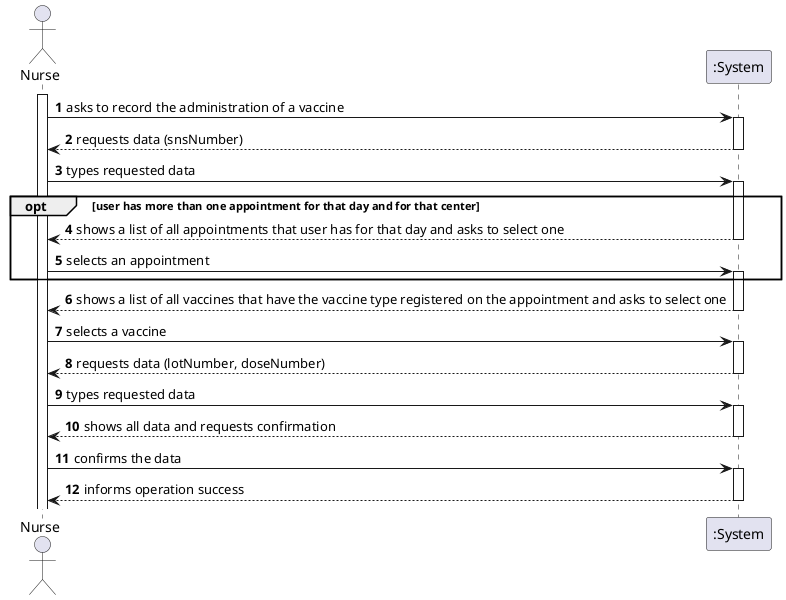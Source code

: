 @startuml US01_SSD
autonumber
actor "Nurse" as nurse

activate nurse

nurse -> ":System" : asks to record the administration of a vaccine
activate ":System"
  ":System" --> nurse : requests data (snsNumber)
deactivate ":System"

nurse -> ":System" : types requested data
opt user has more than one appointment for that day and for that center
  activate ":System"
    ":System" --> nurse : shows a list of all appointments that user has for that day and asks to select one
  deactivate ":System"

  nurse -> ":System" : selects an appointment
  activate ":System"
end
  ":System" --> nurse : shows a list of all vaccines that have the vaccine type registered on the appointment and asks to select one
deactivate ":System"

nurse -> ":System" : selects a vaccine
activate ":System"
  ":System" --> nurse : requests data (lotNumber, doseNumber)
deactivate ":System"

nurse -> ":System" : types requested data
activate ":System"
  ":System" --> nurse : shows all data and requests confirmation
deactivate ":System"

nurse -> ":System" : confirms the data
activate ":System"
  ":System" --> nurse : informs operation success
deactivate ":System"

@enduml